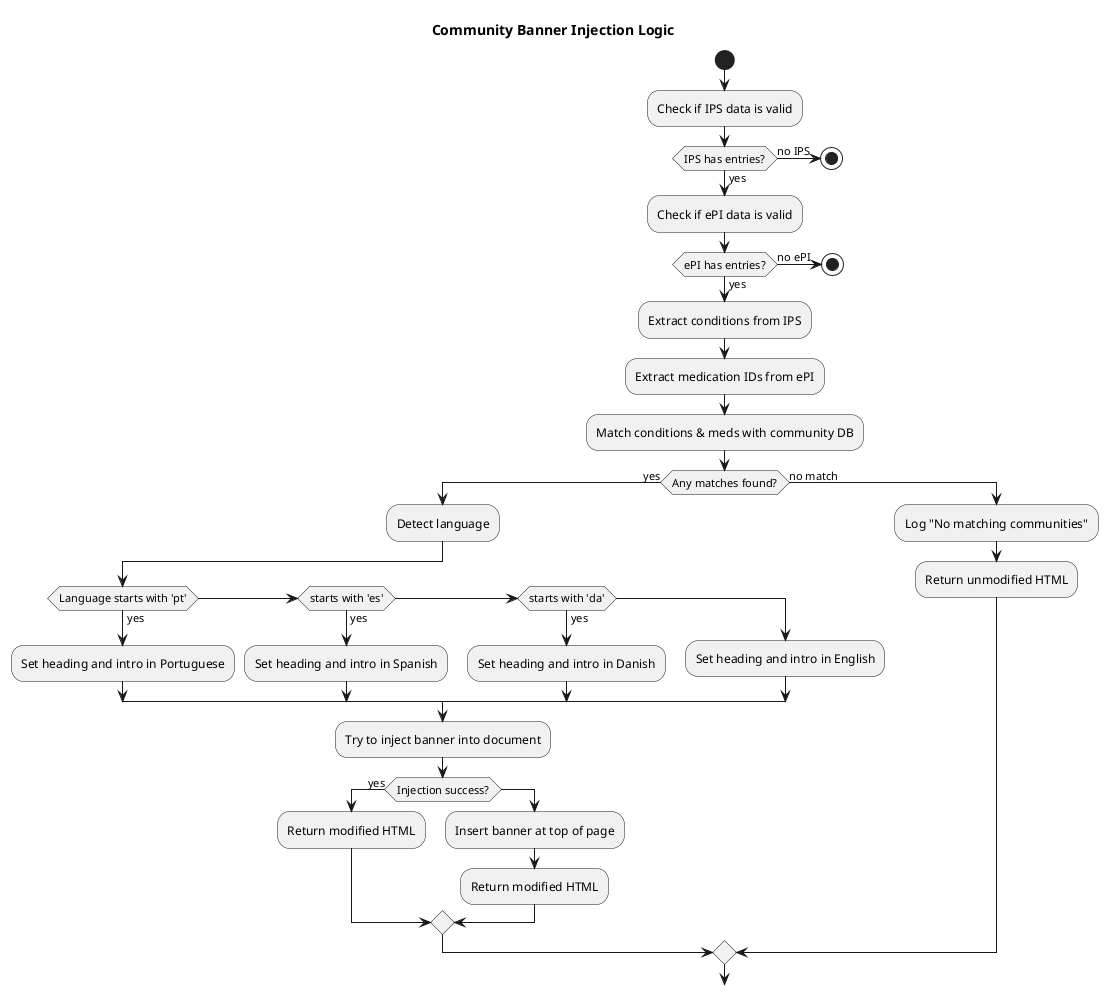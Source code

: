 @startuml
title Community Banner Injection Logic

start

:Check if IPS data is valid;
if (IPS has entries?) then (yes)
  :Check if ePI data is valid;
  if (ePI has entries?) then (yes)
    :Extract conditions from IPS;
    :Extract medication IDs from ePI;

    :Match conditions & meds with community DB;

    if (Any matches found?) then (yes)
      :Detect language;
      if (Language starts with 'pt') then (yes)
        :Set heading and intro in Portuguese;
      else if (starts with 'es') then (yes)
        :Set heading and intro in Spanish;
      else if (starts with 'da') then (yes)
        :Set heading and intro in Danish;
      else
        :Set heading and intro in English;
      endif

      :Try to inject banner into document;
      if (Injection success?) then (yes)
        :Return modified HTML;
      else
        :Insert banner at top of page;
        :Return modified HTML;
      endif

    else (no match)
      :Log "No matching communities";
      :Return unmodified HTML;
    endif

  else (no ePI)
    stop
  endif
else (no IPS)
  stop
endif

@enduml